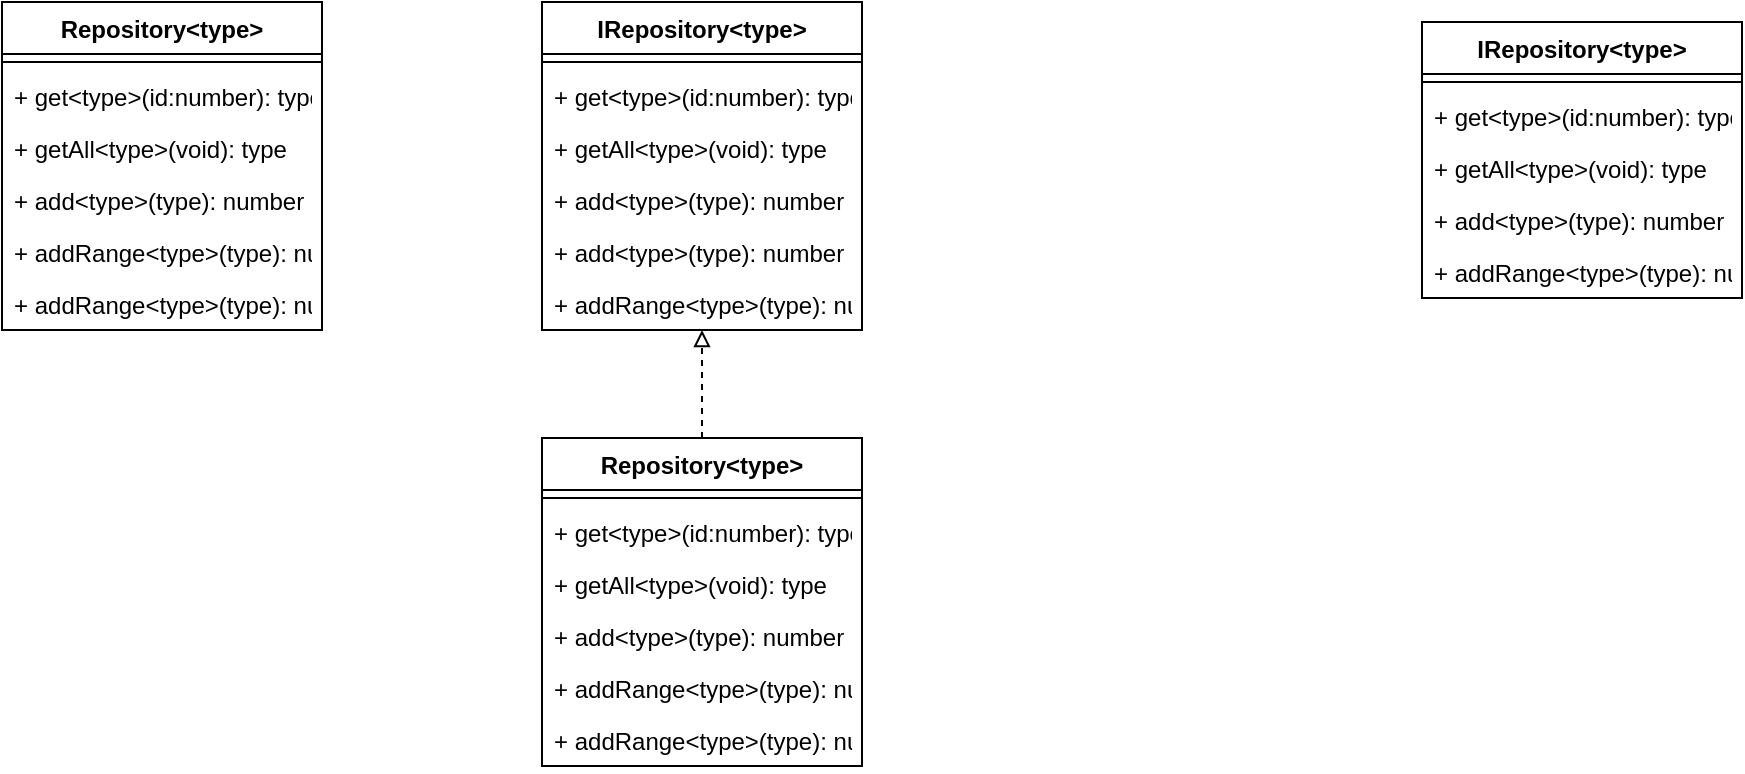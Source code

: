 <mxfile version="13.4.5" type="device"><diagram id="_lnQ73ePrhb022sNxLmw" name="Page-1"><mxGraphModel dx="1913" dy="806" grid="1" gridSize="10" guides="1" tooltips="1" connect="1" arrows="1" fold="1" page="1" pageScale="1" pageWidth="827" pageHeight="1169" math="0" shadow="0"><root><mxCell id="0"/><mxCell id="1" parent="0"/><mxCell id="JUfL3HZpUuOIKR6wr4Bo-9" value="" style="edgeStyle=orthogonalEdgeStyle;rounded=0;orthogonalLoop=1;jettySize=auto;html=1;dashed=1;endArrow=block;endFill=0;" edge="1" parent="1" source="2" target="JUfL3HZpUuOIKR6wr4Bo-1"><mxGeometry relative="1" as="geometry"/></mxCell><mxCell id="JUfL3HZpUuOIKR6wr4Bo-1" value="IRepository&lt;type&gt;" style="swimlane;fontStyle=1;align=center;verticalAlign=top;childLayout=stackLayout;horizontal=1;startSize=26;horizontalStack=0;resizeParent=1;resizeParentMax=0;resizeLast=0;collapsible=1;marginBottom=0;" vertex="1" parent="1"><mxGeometry x="120" y="140" width="160" height="164" as="geometry"/></mxCell><mxCell id="JUfL3HZpUuOIKR6wr4Bo-3" value="" style="line;strokeWidth=1;fillColor=none;align=left;verticalAlign=middle;spacingTop=-1;spacingLeft=3;spacingRight=3;rotatable=0;labelPosition=right;points=[];portConstraint=eastwest;" vertex="1" parent="JUfL3HZpUuOIKR6wr4Bo-1"><mxGeometry y="26" width="160" height="8" as="geometry"/></mxCell><mxCell id="JUfL3HZpUuOIKR6wr4Bo-4" value="+ get&lt;type&gt;(id:number): type" style="text;strokeColor=none;fillColor=none;align=left;verticalAlign=top;spacingLeft=4;spacingRight=4;overflow=hidden;rotatable=0;points=[[0,0.5],[1,0.5]];portConstraint=eastwest;" vertex="1" parent="JUfL3HZpUuOIKR6wr4Bo-1"><mxGeometry y="34" width="160" height="26" as="geometry"/></mxCell><mxCell id="JUfL3HZpUuOIKR6wr4Bo-6" value="+ getAll&lt;type&gt;(void): type" style="text;strokeColor=none;fillColor=none;align=left;verticalAlign=top;spacingLeft=4;spacingRight=4;overflow=hidden;rotatable=0;points=[[0,0.5],[1,0.5]];portConstraint=eastwest;" vertex="1" parent="JUfL3HZpUuOIKR6wr4Bo-1"><mxGeometry y="60" width="160" height="26" as="geometry"/></mxCell><mxCell id="JUfL3HZpUuOIKR6wr4Bo-25" value="+ add&lt;type&gt;(type): number" style="text;strokeColor=none;fillColor=none;align=left;verticalAlign=top;spacingLeft=4;spacingRight=4;overflow=hidden;rotatable=0;points=[[0,0.5],[1,0.5]];portConstraint=eastwest;" vertex="1" parent="JUfL3HZpUuOIKR6wr4Bo-1"><mxGeometry y="86" width="160" height="26" as="geometry"/></mxCell><mxCell id="JUfL3HZpUuOIKR6wr4Bo-7" value="+ add&lt;type&gt;(type): number" style="text;strokeColor=none;fillColor=none;align=left;verticalAlign=top;spacingLeft=4;spacingRight=4;overflow=hidden;rotatable=0;points=[[0,0.5],[1,0.5]];portConstraint=eastwest;" vertex="1" parent="JUfL3HZpUuOIKR6wr4Bo-1"><mxGeometry y="112" width="160" height="26" as="geometry"/></mxCell><mxCell id="JUfL3HZpUuOIKR6wr4Bo-8" value="+ addRange&lt;type&gt;(type): number" style="text;strokeColor=none;fillColor=none;align=left;verticalAlign=top;spacingLeft=4;spacingRight=4;overflow=hidden;rotatable=0;points=[[0,0.5],[1,0.5]];portConstraint=eastwest;" vertex="1" parent="JUfL3HZpUuOIKR6wr4Bo-1"><mxGeometry y="138" width="160" height="26" as="geometry"/></mxCell><mxCell id="2" value="Repository&lt;type&gt;" style="swimlane;fontStyle=1;align=center;verticalAlign=top;childLayout=stackLayout;horizontal=1;startSize=26;horizontalStack=0;resizeParent=1;resizeParentMax=0;resizeLast=0;collapsible=1;marginBottom=0;" vertex="1" parent="1"><mxGeometry x="120" y="358" width="160" height="164" as="geometry"/></mxCell><mxCell id="3" value="" style="line;strokeWidth=1;fillColor=none;align=left;verticalAlign=middle;spacingTop=-1;spacingLeft=3;spacingRight=3;rotatable=0;labelPosition=right;points=[];portConstraint=eastwest;" vertex="1" parent="2"><mxGeometry y="26" width="160" height="8" as="geometry"/></mxCell><mxCell id="4" value="+ get&lt;type&gt;(id:number): type" style="text;strokeColor=none;fillColor=none;align=left;verticalAlign=top;spacingLeft=4;spacingRight=4;overflow=hidden;rotatable=0;points=[[0,0.5],[1,0.5]];portConstraint=eastwest;" vertex="1" parent="2"><mxGeometry y="34" width="160" height="26" as="geometry"/></mxCell><mxCell id="5" value="+ getAll&lt;type&gt;(void): type" style="text;strokeColor=none;fillColor=none;align=left;verticalAlign=top;spacingLeft=4;spacingRight=4;overflow=hidden;rotatable=0;points=[[0,0.5],[1,0.5]];portConstraint=eastwest;" vertex="1" parent="2"><mxGeometry y="60" width="160" height="26" as="geometry"/></mxCell><mxCell id="6" value="+ add&lt;type&gt;(type): number" style="text;strokeColor=none;fillColor=none;align=left;verticalAlign=top;spacingLeft=4;spacingRight=4;overflow=hidden;rotatable=0;points=[[0,0.5],[1,0.5]];portConstraint=eastwest;" vertex="1" parent="2"><mxGeometry y="86" width="160" height="26" as="geometry"/></mxCell><mxCell id="7" value="+ addRange&lt;type&gt;(type): number" style="text;strokeColor=none;fillColor=none;align=left;verticalAlign=top;spacingLeft=4;spacingRight=4;overflow=hidden;rotatable=0;points=[[0,0.5],[1,0.5]];portConstraint=eastwest;" vertex="1" parent="2"><mxGeometry y="112" width="160" height="26" as="geometry"/></mxCell><mxCell id="JUfL3HZpUuOIKR6wr4Bo-10" value="+ addRange&lt;type&gt;(type): number" style="text;strokeColor=none;fillColor=none;align=left;verticalAlign=top;spacingLeft=4;spacingRight=4;overflow=hidden;rotatable=0;points=[[0,0.5],[1,0.5]];portConstraint=eastwest;" vertex="1" parent="2"><mxGeometry y="138" width="160" height="26" as="geometry"/></mxCell><mxCell id="JUfL3HZpUuOIKR6wr4Bo-12" value="IRepository&lt;type&gt;" style="swimlane;fontStyle=1;align=center;verticalAlign=top;childLayout=stackLayout;horizontal=1;startSize=26;horizontalStack=0;resizeParent=1;resizeParentMax=0;resizeLast=0;collapsible=1;marginBottom=0;" vertex="1" parent="1"><mxGeometry x="560" y="150" width="160" height="138" as="geometry"/></mxCell><mxCell id="JUfL3HZpUuOIKR6wr4Bo-13" value="" style="line;strokeWidth=1;fillColor=none;align=left;verticalAlign=middle;spacingTop=-1;spacingLeft=3;spacingRight=3;rotatable=0;labelPosition=right;points=[];portConstraint=eastwest;" vertex="1" parent="JUfL3HZpUuOIKR6wr4Bo-12"><mxGeometry y="26" width="160" height="8" as="geometry"/></mxCell><mxCell id="JUfL3HZpUuOIKR6wr4Bo-14" value="+ get&lt;type&gt;(id:number): type" style="text;strokeColor=none;fillColor=none;align=left;verticalAlign=top;spacingLeft=4;spacingRight=4;overflow=hidden;rotatable=0;points=[[0,0.5],[1,0.5]];portConstraint=eastwest;" vertex="1" parent="JUfL3HZpUuOIKR6wr4Bo-12"><mxGeometry y="34" width="160" height="26" as="geometry"/></mxCell><mxCell id="JUfL3HZpUuOIKR6wr4Bo-15" value="+ getAll&lt;type&gt;(void): type" style="text;strokeColor=none;fillColor=none;align=left;verticalAlign=top;spacingLeft=4;spacingRight=4;overflow=hidden;rotatable=0;points=[[0,0.5],[1,0.5]];portConstraint=eastwest;" vertex="1" parent="JUfL3HZpUuOIKR6wr4Bo-12"><mxGeometry y="60" width="160" height="26" as="geometry"/></mxCell><mxCell id="JUfL3HZpUuOIKR6wr4Bo-16" value="+ add&lt;type&gt;(type): number" style="text;strokeColor=none;fillColor=none;align=left;verticalAlign=top;spacingLeft=4;spacingRight=4;overflow=hidden;rotatable=0;points=[[0,0.5],[1,0.5]];portConstraint=eastwest;" vertex="1" parent="JUfL3HZpUuOIKR6wr4Bo-12"><mxGeometry y="86" width="160" height="26" as="geometry"/></mxCell><mxCell id="JUfL3HZpUuOIKR6wr4Bo-17" value="+ addRange&lt;type&gt;(type): number" style="text;strokeColor=none;fillColor=none;align=left;verticalAlign=top;spacingLeft=4;spacingRight=4;overflow=hidden;rotatable=0;points=[[0,0.5],[1,0.5]];portConstraint=eastwest;" vertex="1" parent="JUfL3HZpUuOIKR6wr4Bo-12"><mxGeometry y="112" width="160" height="26" as="geometry"/></mxCell><mxCell id="JUfL3HZpUuOIKR6wr4Bo-18" value="Repository&lt;type&gt;" style="swimlane;fontStyle=1;align=center;verticalAlign=top;childLayout=stackLayout;horizontal=1;startSize=26;horizontalStack=0;resizeParent=1;resizeParentMax=0;resizeLast=0;collapsible=1;marginBottom=0;" vertex="1" parent="1"><mxGeometry x="-150" y="140" width="160" height="164" as="geometry"/></mxCell><mxCell id="JUfL3HZpUuOIKR6wr4Bo-19" value="" style="line;strokeWidth=1;fillColor=none;align=left;verticalAlign=middle;spacingTop=-1;spacingLeft=3;spacingRight=3;rotatable=0;labelPosition=right;points=[];portConstraint=eastwest;" vertex="1" parent="JUfL3HZpUuOIKR6wr4Bo-18"><mxGeometry y="26" width="160" height="8" as="geometry"/></mxCell><mxCell id="JUfL3HZpUuOIKR6wr4Bo-20" value="+ get&lt;type&gt;(id:number): type" style="text;strokeColor=none;fillColor=none;align=left;verticalAlign=top;spacingLeft=4;spacingRight=4;overflow=hidden;rotatable=0;points=[[0,0.5],[1,0.5]];portConstraint=eastwest;" vertex="1" parent="JUfL3HZpUuOIKR6wr4Bo-18"><mxGeometry y="34" width="160" height="26" as="geometry"/></mxCell><mxCell id="JUfL3HZpUuOIKR6wr4Bo-21" value="+ getAll&lt;type&gt;(void): type" style="text;strokeColor=none;fillColor=none;align=left;verticalAlign=top;spacingLeft=4;spacingRight=4;overflow=hidden;rotatable=0;points=[[0,0.5],[1,0.5]];portConstraint=eastwest;" vertex="1" parent="JUfL3HZpUuOIKR6wr4Bo-18"><mxGeometry y="60" width="160" height="26" as="geometry"/></mxCell><mxCell id="JUfL3HZpUuOIKR6wr4Bo-22" value="+ add&lt;type&gt;(type): number" style="text;strokeColor=none;fillColor=none;align=left;verticalAlign=top;spacingLeft=4;spacingRight=4;overflow=hidden;rotatable=0;points=[[0,0.5],[1,0.5]];portConstraint=eastwest;" vertex="1" parent="JUfL3HZpUuOIKR6wr4Bo-18"><mxGeometry y="86" width="160" height="26" as="geometry"/></mxCell><mxCell id="JUfL3HZpUuOIKR6wr4Bo-23" value="+ addRange&lt;type&gt;(type): number" style="text;strokeColor=none;fillColor=none;align=left;verticalAlign=top;spacingLeft=4;spacingRight=4;overflow=hidden;rotatable=0;points=[[0,0.5],[1,0.5]];portConstraint=eastwest;" vertex="1" parent="JUfL3HZpUuOIKR6wr4Bo-18"><mxGeometry y="112" width="160" height="26" as="geometry"/></mxCell><mxCell id="JUfL3HZpUuOIKR6wr4Bo-24" value="+ addRange&lt;type&gt;(type): number" style="text;strokeColor=none;fillColor=none;align=left;verticalAlign=top;spacingLeft=4;spacingRight=4;overflow=hidden;rotatable=0;points=[[0,0.5],[1,0.5]];portConstraint=eastwest;" vertex="1" parent="JUfL3HZpUuOIKR6wr4Bo-18"><mxGeometry y="138" width="160" height="26" as="geometry"/></mxCell></root></mxGraphModel></diagram></mxfile>